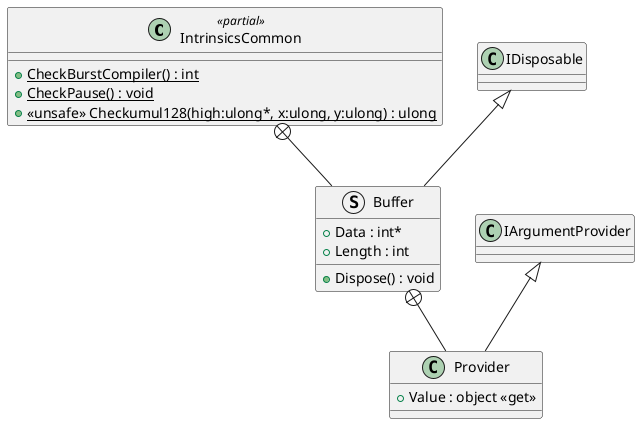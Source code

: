 @startuml
class IntrinsicsCommon <<partial>> {
    + {static} CheckBurstCompiler() : int
    + {static} CheckPause() : void
    + {static} <<unsafe>> Checkumul128(high:ulong*, x:ulong, y:ulong) : ulong
}
struct Buffer {
    + Data : int*
    + Length : int
    + Dispose() : void
}
class Provider {
    + Value : object <<get>>
}
IntrinsicsCommon +-- Buffer
IDisposable <|-- Buffer
Buffer +-- Provider
IArgumentProvider <|-- Provider
@enduml

